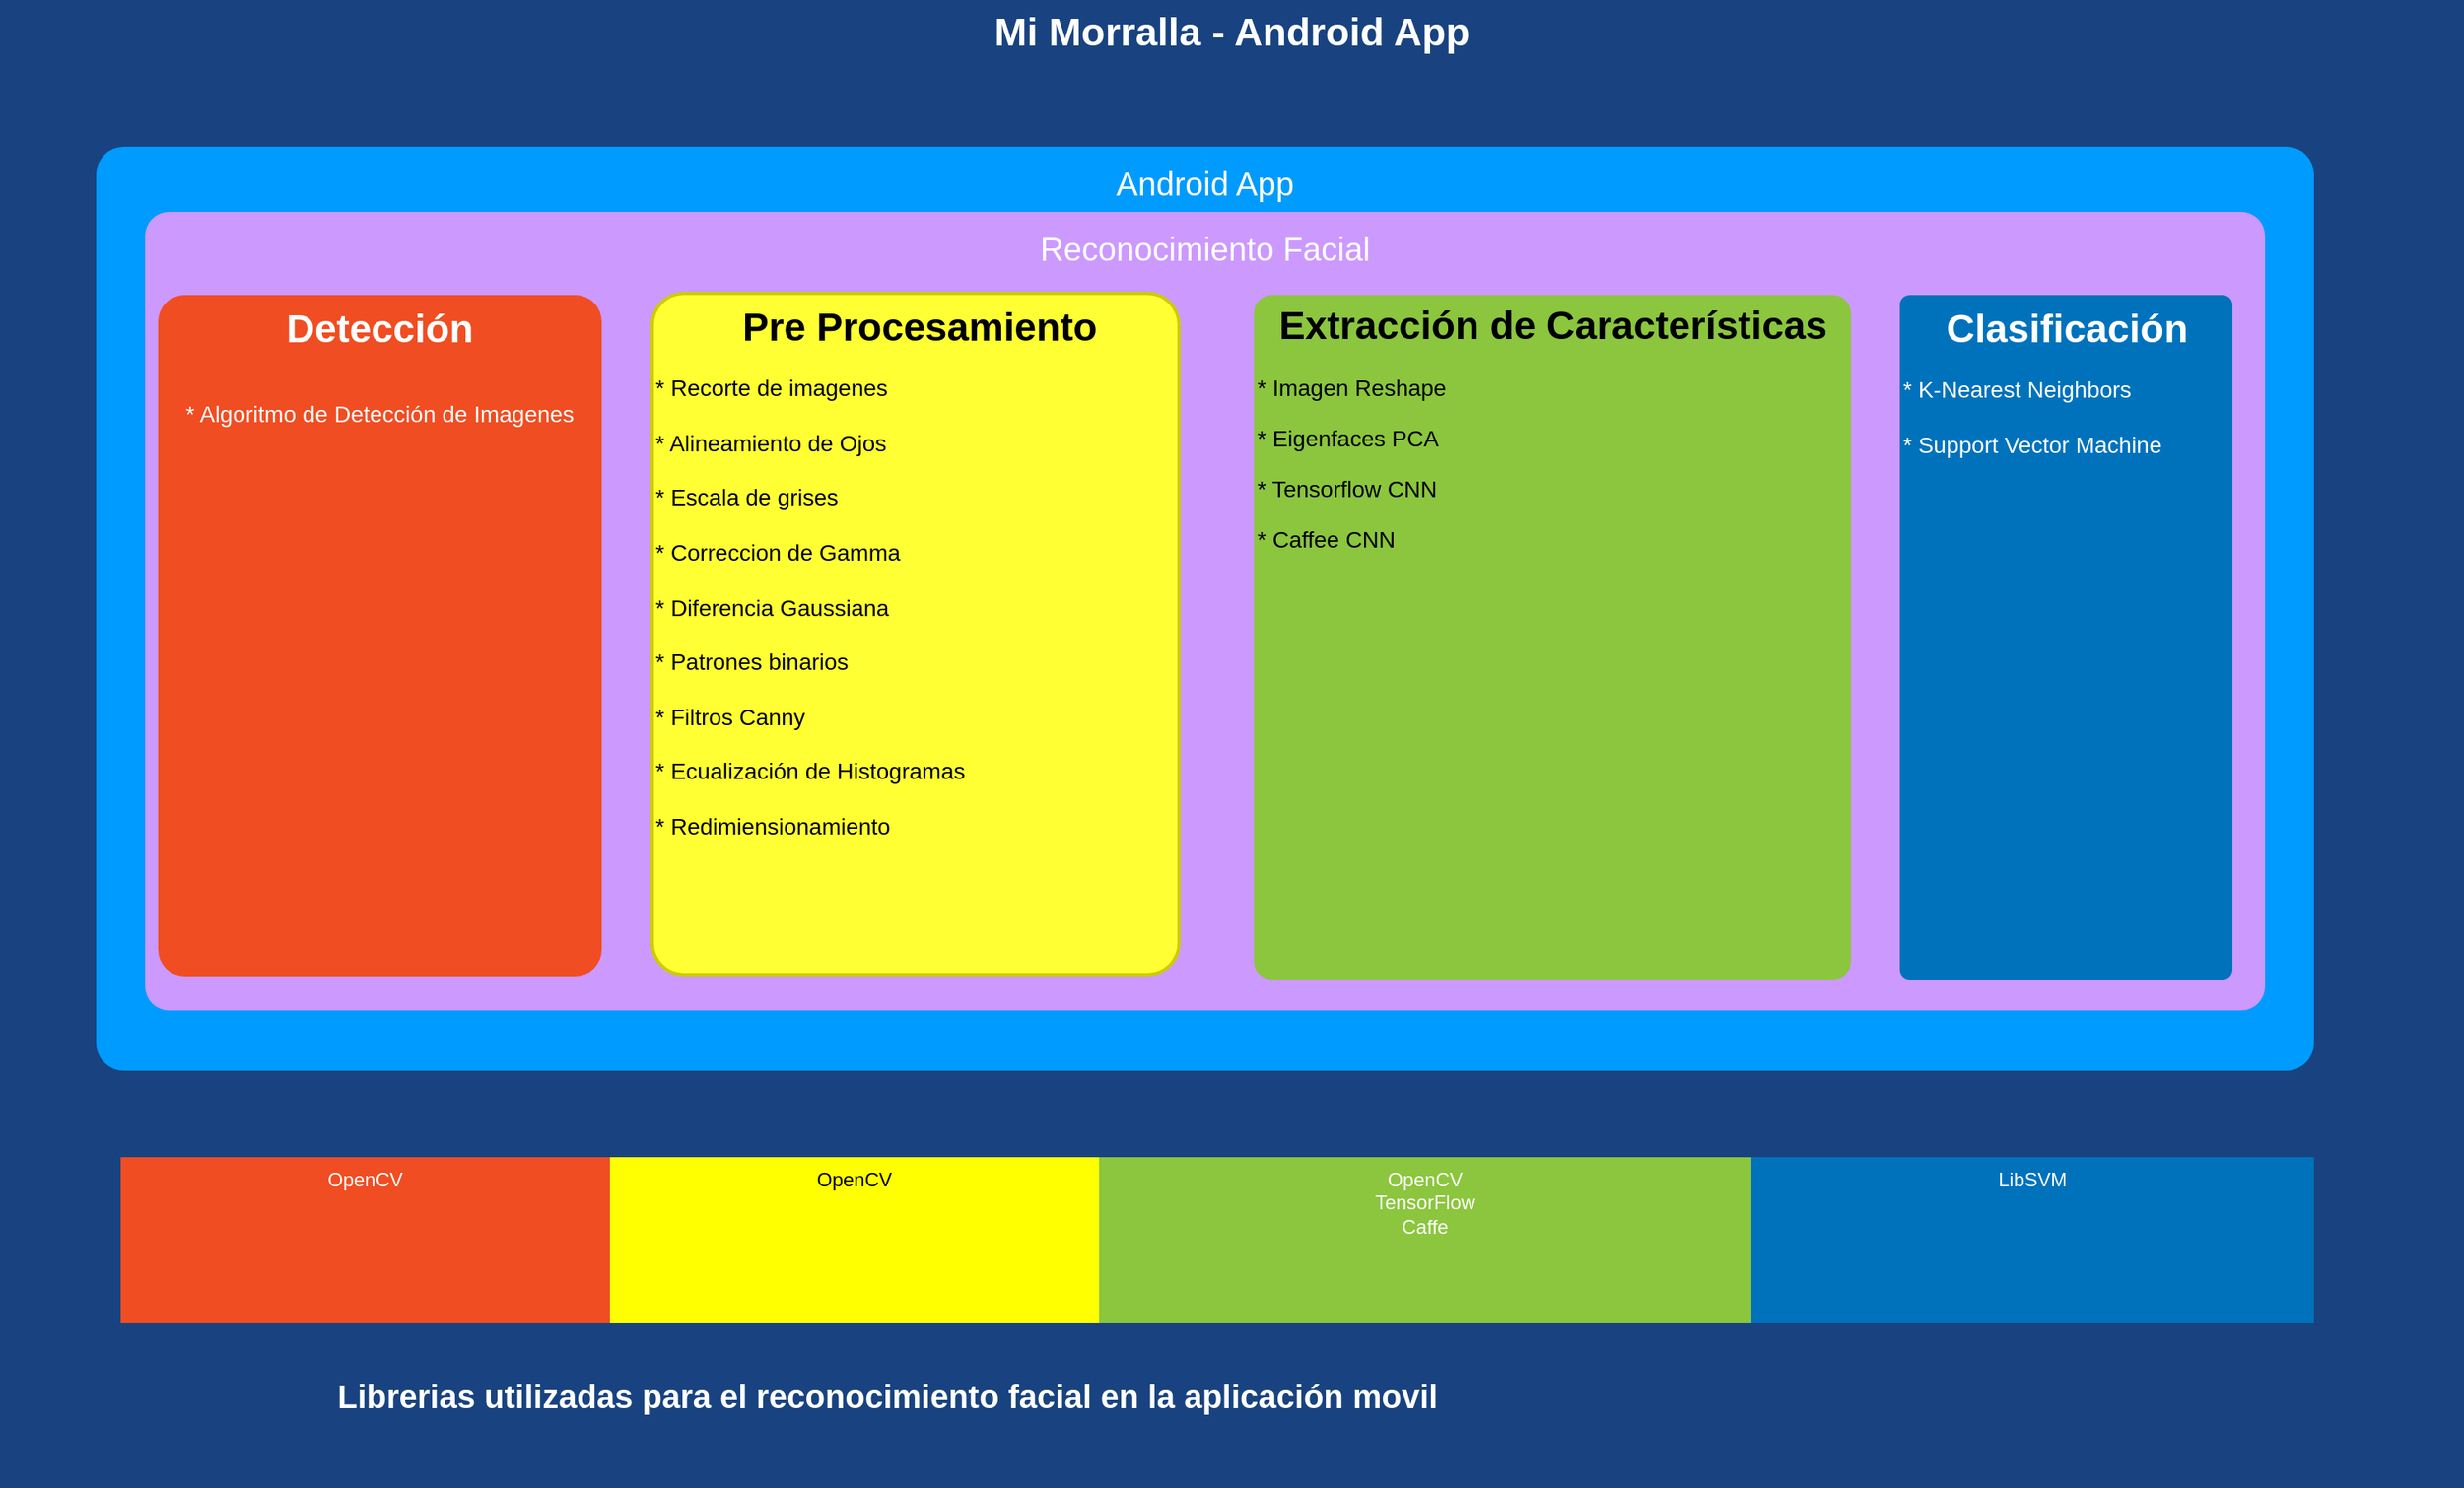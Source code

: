 <mxfile pages="1" version="11.2.2" type="github"><diagram name="Page-1" id="7a6c530e-6e37-e111-ec74-82921da8cc10"><mxGraphModel dx="1662" dy="730" grid="1" gridSize="10" guides="1" tooltips="1" connect="1" arrows="1" fold="1" page="1" pageScale="1.5" pageWidth="1169" pageHeight="826" background="#184380" math="0" shadow="0"><root><mxCell id="0" style=";html=1;"/><mxCell id="1" style=";html=1;" parent="0"/><mxCell id="23046e2b9bb16c14-116" value="Android App" style="whiteSpace=wrap;html=1;rounded=1;shadow=0;strokeColor=none;strokeWidth=2;fillColor=#009BFF;fontSize=20;fontColor=#FFFFFF;align=center;arcSize=3;verticalAlign=top;spacingTop=4;" parent="1" vertex="1"><mxGeometry x="180" y="200" width="1360" height="567" as="geometry"/></mxCell><mxCell id="pEMrOrgpoa0NXfsp8fpM-12" value="Reconocimiento Facial" style="whiteSpace=wrap;html=1;rounded=1;shadow=0;strokeColor=none;strokeWidth=2;fillColor=#CC99FF;fontSize=20;fontColor=#FFFFFF;align=center;arcSize=3;verticalAlign=top;spacingTop=4;" vertex="1" parent="1"><mxGeometry x="210" y="240" width="1300" height="490" as="geometry"/></mxCell><mxCell id="23046e2b9bb16c14-64" value="&lt;font&gt;&lt;span style=&quot;font-size: 24px&quot;&gt;&lt;b&gt;&amp;nbsp; &amp;nbsp; Clasificación&lt;/b&gt;&lt;/span&gt;&lt;br&gt;&lt;br&gt;&lt;font style=&quot;font-size: 14px&quot;&gt;* K-Nearest Neighbors&lt;br&gt;&lt;br&gt;* Support Vector Machine&lt;/font&gt;&lt;/font&gt;" style="rounded=1;whiteSpace=wrap;html=1;shadow=0;strokeWidth=2;fillColor=#0072BC;fontSize=12;fontColor=#FFFFFF;align=left;strokeColor=none;arcSize=3;verticalAlign=top;" parent="1" vertex="1"><mxGeometry x="1286" y="291" width="204" height="420" as="geometry"/></mxCell><mxCell id="23046e2b9bb16c14-27" value="&lt;font&gt;&lt;font style=&quot;font-size: 24px&quot;&gt;&lt;b&gt;&lt;br&gt;&amp;nbsp; Extracción de Características&lt;/b&gt;&lt;/font&gt;&lt;br&gt;&lt;br&gt;&lt;span style=&quot;font-size: 14px&quot;&gt;* Imagen Reshape&lt;br&gt;&lt;/span&gt;&lt;br&gt;&lt;span style=&quot;font-size: 14px&quot;&gt;* Eigenfaces PCA&lt;br&gt;&lt;/span&gt;&lt;br&gt;&lt;span style=&quot;font-size: 14px&quot;&gt;* Tensorflow CNN&lt;br&gt;&lt;/span&gt;&lt;br&gt;&lt;span style=&quot;font-size: 14px&quot;&gt;* Caffee CNN&lt;br&gt;&lt;br&gt;&lt;br&gt;&lt;br&gt;&lt;br&gt;&lt;br&gt;&lt;br&gt;&lt;br&gt;&lt;br&gt;&lt;br&gt;&lt;br&gt;&lt;br&gt;&lt;br&gt;&lt;br&gt;&lt;br&gt;&lt;br&gt;&lt;br&gt;&lt;br&gt;&lt;/span&gt;&lt;/font&gt;" style="rounded=1;whiteSpace=wrap;html=1;shadow=0;strokeWidth=2;fillColor=#8BC63E;fontSize=12;fontColor=#000000;align=left;strokeColor=none;arcSize=3;" parent="1" vertex="1"><mxGeometry x="890" y="291" width="366" height="420" as="geometry"/></mxCell><mxCell id="23046e2b9bb16c14-28" value="&lt;font color=&quot;#000000&quot;&gt;&lt;font style=&quot;font-size: 24px&quot;&gt;&amp;nbsp; &amp;nbsp; &amp;nbsp; &amp;nbsp; &lt;b&gt;Pre Procesamiento&lt;/b&gt;&lt;/font&gt;&lt;br&gt;&lt;br&gt;&lt;font style=&quot;font-size: 14px&quot;&gt;* Recorte de imagenes&lt;br&gt;&lt;br&gt;* Alineamiento de Ojos&lt;br&gt;&lt;br&gt;* Escala de grises&lt;br&gt;&lt;br&gt;* Correccion de Gamma&lt;br&gt;&lt;br&gt;* Diferencia Gaussiana&lt;br&gt;&lt;br&gt;* Patrones binarios&lt;br&gt;&lt;br&gt;* Filtros Canny&lt;br&gt;&lt;br&gt;* Ecualización de Histogramas&lt;br&gt;&lt;br&gt;* Redimiensionamiento&lt;br&gt;&lt;/font&gt;&lt;/font&gt;" style="rounded=1;whiteSpace=wrap;html=1;shadow=0;strokeWidth=2;fillColor=#FFFF33;fontSize=12;fontColor=#FFFFFF;align=left;strokeColor=#CCCC00;arcSize=6;verticalAlign=top;" parent="1" vertex="1"><mxGeometry x="521" y="290" width="323" height="418" as="geometry"/></mxCell><mxCell id="23046e2b9bb16c14-84" value="&lt;font color=&quot;#000000&quot;&gt;OpenCV&lt;/font&gt;" style="rounded=0;whiteSpace=wrap;html=1;shadow=0;strokeWidth=2;fillColor=#FFFF00;fontSize=12;fontColor=#FFFFFF;align=center;strokeColor=none;arcSize=6;verticalAlign=top;" parent="1" vertex="1"><mxGeometry x="495" y="820" width="300" height="102" as="geometry"/></mxCell><mxCell id="23046e2b9bb16c14-85" value="OpenCV&lt;br&gt;TensorFlow&lt;br&gt;Caffe" style="rounded=0;whiteSpace=wrap;html=1;shadow=0;strokeWidth=2;fillColor=#8BC63E;fontSize=12;fontColor=#FFFFFF;align=center;strokeColor=none;arcSize=6;verticalAlign=top;" parent="1" vertex="1"><mxGeometry x="795" y="820" width="400" height="102" as="geometry"/></mxCell><mxCell id="23046e2b9bb16c14-86" value="LibSVM" style="rounded=0;whiteSpace=wrap;html=1;shadow=0;strokeWidth=2;fillColor=#0072BC;fontSize=12;fontColor=#FFFFFF;align=center;strokeColor=none;arcSize=3;verticalAlign=top;" parent="1" vertex="1"><mxGeometry x="1195" y="820" width="345" height="102" as="geometry"/></mxCell><mxCell id="23046e2b9bb16c14-113" value="Mi Morralla - Android App" style="text;strokeColor=none;fillColor=none;html=1;fontSize=24;fontStyle=1;verticalAlign=middle;align=center;rounded=0;shadow=0;fontColor=#FFFFFF;" parent="1" vertex="1"><mxGeometry x="121" y="110" width="1510" height="40" as="geometry"/></mxCell><mxCell id="23046e2b9bb16c14-115" value="&lt;h1&gt;Librerias utilizadas para el reconocimiento facial en la aplicación movil&lt;/h1&gt;" style="text;html=1;strokeColor=none;fillColor=none;spacing=5;spacingTop=-20;whiteSpace=wrap;overflow=hidden;rounded=0;shadow=0;fontSize=10;fontColor=#FFFFFF;align=left;" parent="1" vertex="1"><mxGeometry x="323" y="952" width="1041" height="70" as="geometry"/></mxCell><mxCell id="pEMrOrgpoa0NXfsp8fpM-1" value="&lt;b&gt;&lt;font style=&quot;font-size: 24px&quot;&gt;Detección&lt;/font&gt;&lt;br&gt;&lt;br&gt;&lt;/b&gt;&lt;br&gt;&lt;font style=&quot;font-size: 14px&quot;&gt;* Algoritmo de Detección de Imagenes&lt;/font&gt;" style="rounded=1;whiteSpace=wrap;html=1;shadow=0;strokeWidth=2;fillColor=#F04D22;fontSize=12;fontColor=#FFFFFF;align=center;strokeColor=none;arcSize=6;verticalAlign=top;" vertex="1" parent="1"><mxGeometry x="218" y="291" width="272" height="418" as="geometry"/></mxCell><mxCell id="pEMrOrgpoa0NXfsp8fpM-11" value="OpenCV" style="rounded=0;whiteSpace=wrap;html=1;shadow=0;strokeWidth=2;fillColor=#F04D22;fontSize=12;fontColor=#FFFFFF;align=center;strokeColor=none;arcSize=6;verticalAlign=top;" vertex="1" parent="1"><mxGeometry x="195" y="820" width="300" height="102" as="geometry"/></mxCell></root></mxGraphModel></diagram></mxfile>